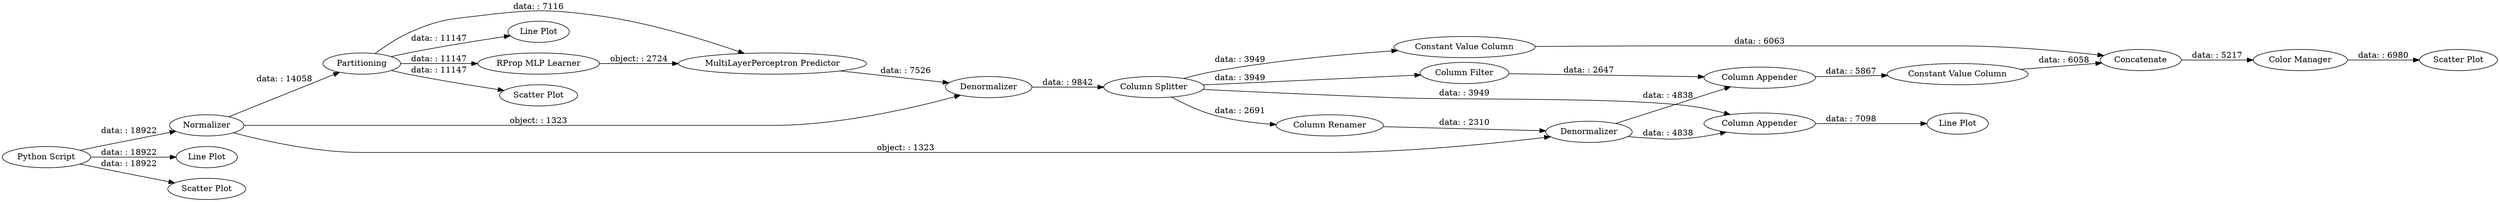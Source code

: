 digraph {
	"-7131678576246714523_3" [label="RProp MLP Learner"]
	"-7131678576246714523_12" [label="Line Plot"]
	"-7131678576246714523_8" [label="Line Plot"]
	"-7131678576246714523_21" [label="Constant Value Column"]
	"-7131678576246714523_20" [label="Constant Value Column"]
	"-7131678576246714523_2" [label="Line Plot"]
	"-7131678576246714523_17" [label="Column Filter"]
	"-7131678576246714523_16" [label="Column Appender"]
	"-7131678576246714523_15" [label=Denormalizer]
	"-7131678576246714523_19" [label=Concatenate]
	"-7131678576246714523_10" [label="Scatter Plot"]
	"-7131678576246714523_14" [label="Column Renamer"]
	"-7131678576246714523_9" [label="Scatter Plot"]
	"-7131678576246714523_1" [label="Python Script"]
	"-7131678576246714523_13" [label="Column Splitter"]
	"-7131678576246714523_18" [label="Column Appender"]
	"-7131678576246714523_22" [label="Color Manager"]
	"-7131678576246714523_4" [label=Partitioning]
	"-7131678576246714523_7" [label=Denormalizer]
	"-7131678576246714523_5" [label=Normalizer]
	"-7131678576246714523_11" [label="Scatter Plot"]
	"-7131678576246714523_6" [label="MultiLayerPerceptron Predictor"]
	"-7131678576246714523_15" -> "-7131678576246714523_16" [label="data: : 4838"]
	"-7131678576246714523_1" -> "-7131678576246714523_5" [label="data: : 18922"]
	"-7131678576246714523_19" -> "-7131678576246714523_22" [label="data: : 5217"]
	"-7131678576246714523_4" -> "-7131678576246714523_6" [label="data: : 7116"]
	"-7131678576246714523_22" -> "-7131678576246714523_11" [label="data: : 6980"]
	"-7131678576246714523_16" -> "-7131678576246714523_12" [label="data: : 7098"]
	"-7131678576246714523_13" -> "-7131678576246714523_14" [label="data: : 2691"]
	"-7131678576246714523_21" -> "-7131678576246714523_19" [label="data: : 6063"]
	"-7131678576246714523_7" -> "-7131678576246714523_13" [label="data: : 9842"]
	"-7131678576246714523_4" -> "-7131678576246714523_8" [label="data: : 11147"]
	"-7131678576246714523_1" -> "-7131678576246714523_2" [label="data: : 18922"]
	"-7131678576246714523_13" -> "-7131678576246714523_16" [label="data: : 3949"]
	"-7131678576246714523_13" -> "-7131678576246714523_17" [label="data: : 3949"]
	"-7131678576246714523_15" -> "-7131678576246714523_18" [label="data: : 4838"]
	"-7131678576246714523_13" -> "-7131678576246714523_21" [label="data: : 3949"]
	"-7131678576246714523_4" -> "-7131678576246714523_9" [label="data: : 11147"]
	"-7131678576246714523_1" -> "-7131678576246714523_10" [label="data: : 18922"]
	"-7131678576246714523_17" -> "-7131678576246714523_18" [label="data: : 2647"]
	"-7131678576246714523_3" -> "-7131678576246714523_6" [label="object: : 2724"]
	"-7131678576246714523_14" -> "-7131678576246714523_15" [label="data: : 2310"]
	"-7131678576246714523_5" -> "-7131678576246714523_7" [label="object: : 1323"]
	"-7131678576246714523_5" -> "-7131678576246714523_4" [label="data: : 14058"]
	"-7131678576246714523_6" -> "-7131678576246714523_7" [label="data: : 7526"]
	"-7131678576246714523_4" -> "-7131678576246714523_3" [label="data: : 11147"]
	"-7131678576246714523_20" -> "-7131678576246714523_19" [label="data: : 6058"]
	"-7131678576246714523_5" -> "-7131678576246714523_15" [label="object: : 1323"]
	"-7131678576246714523_18" -> "-7131678576246714523_20" [label="data: : 5867"]
	rankdir=LR
}

